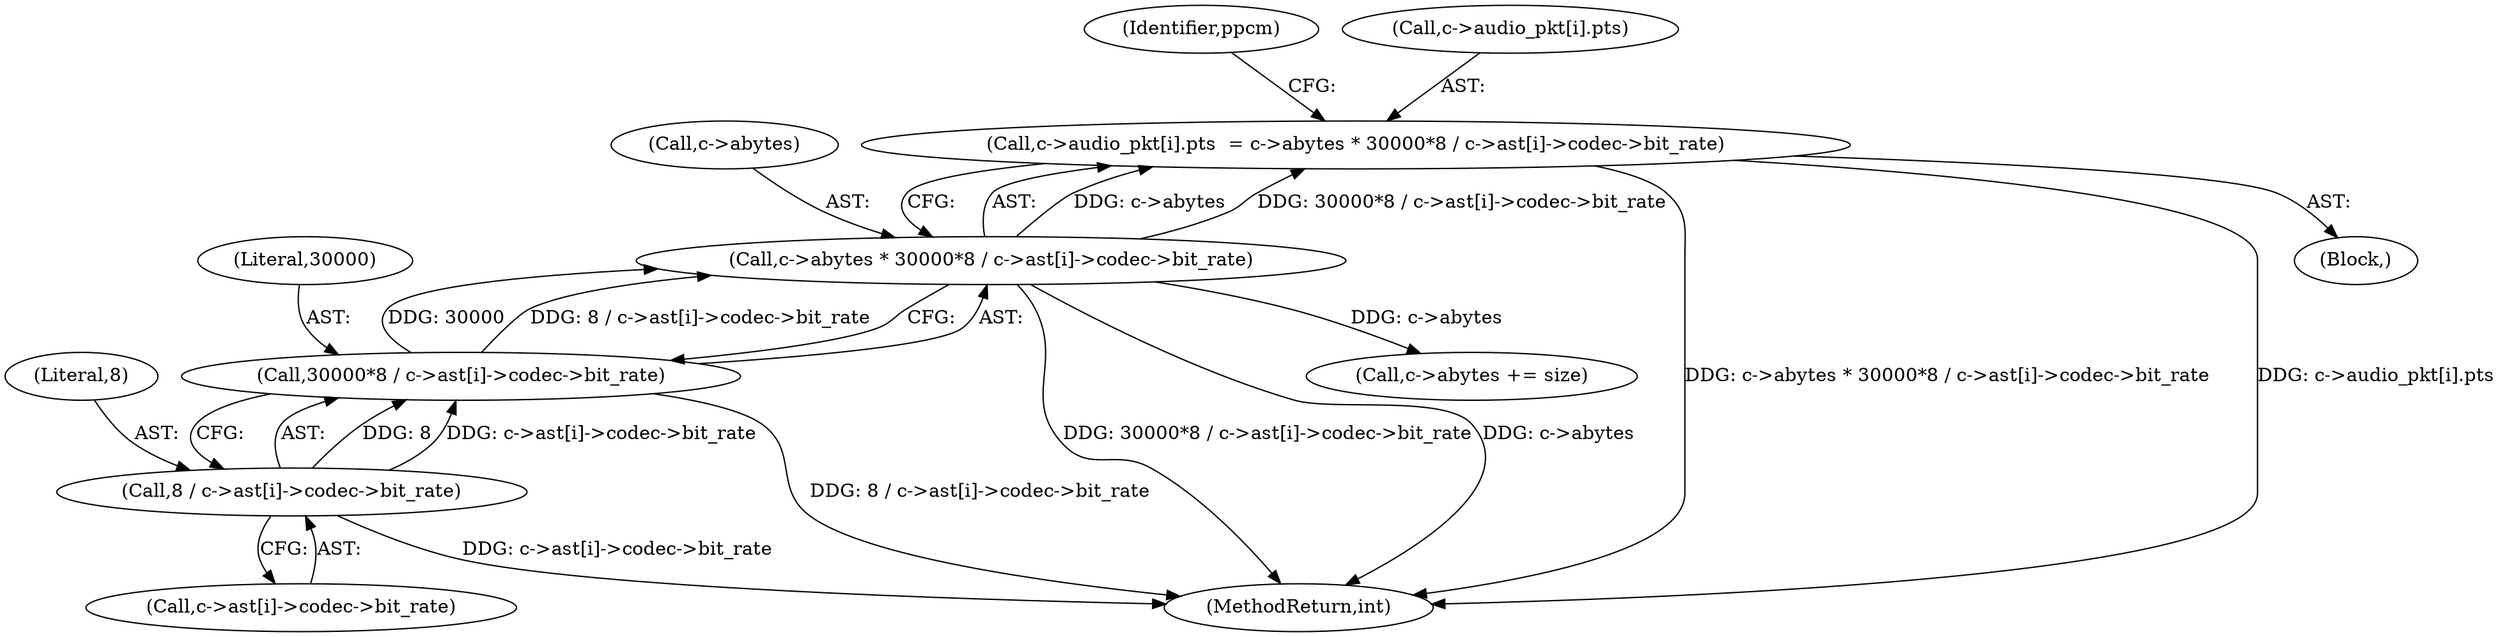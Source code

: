 digraph "0_libav_5a396bb3a66a61a68b80f2369d0249729bf85e04@array" {
"1000169" [label="(Call,c->audio_pkt[i].pts  = c->abytes * 30000*8 / c->ast[i]->codec->bit_rate)"];
"1000177" [label="(Call,c->abytes * 30000*8 / c->ast[i]->codec->bit_rate)"];
"1000181" [label="(Call,30000*8 / c->ast[i]->codec->bit_rate)"];
"1000183" [label="(Call,8 / c->ast[i]->codec->bit_rate)"];
"1000252" [label="(Call,c->abytes += size)"];
"1000177" [label="(Call,c->abytes * 30000*8 / c->ast[i]->codec->bit_rate)"];
"1000184" [label="(Literal,8)"];
"1000159" [label="(Block,)"];
"1000257" [label="(MethodReturn,int)"];
"1000181" [label="(Call,30000*8 / c->ast[i]->codec->bit_rate)"];
"1000196" [label="(Identifier,ppcm)"];
"1000183" [label="(Call,8 / c->ast[i]->codec->bit_rate)"];
"1000169" [label="(Call,c->audio_pkt[i].pts  = c->abytes * 30000*8 / c->ast[i]->codec->bit_rate)"];
"1000178" [label="(Call,c->abytes)"];
"1000182" [label="(Literal,30000)"];
"1000185" [label="(Call,c->ast[i]->codec->bit_rate)"];
"1000170" [label="(Call,c->audio_pkt[i].pts)"];
"1000169" -> "1000159"  [label="AST: "];
"1000169" -> "1000177"  [label="CFG: "];
"1000170" -> "1000169"  [label="AST: "];
"1000177" -> "1000169"  [label="AST: "];
"1000196" -> "1000169"  [label="CFG: "];
"1000169" -> "1000257"  [label="DDG: c->abytes * 30000*8 / c->ast[i]->codec->bit_rate"];
"1000169" -> "1000257"  [label="DDG: c->audio_pkt[i].pts"];
"1000177" -> "1000169"  [label="DDG: c->abytes"];
"1000177" -> "1000169"  [label="DDG: 30000*8 / c->ast[i]->codec->bit_rate"];
"1000177" -> "1000181"  [label="CFG: "];
"1000178" -> "1000177"  [label="AST: "];
"1000181" -> "1000177"  [label="AST: "];
"1000177" -> "1000257"  [label="DDG: 30000*8 / c->ast[i]->codec->bit_rate"];
"1000177" -> "1000257"  [label="DDG: c->abytes"];
"1000181" -> "1000177"  [label="DDG: 30000"];
"1000181" -> "1000177"  [label="DDG: 8 / c->ast[i]->codec->bit_rate"];
"1000177" -> "1000252"  [label="DDG: c->abytes"];
"1000181" -> "1000183"  [label="CFG: "];
"1000182" -> "1000181"  [label="AST: "];
"1000183" -> "1000181"  [label="AST: "];
"1000181" -> "1000257"  [label="DDG: 8 / c->ast[i]->codec->bit_rate"];
"1000183" -> "1000181"  [label="DDG: 8"];
"1000183" -> "1000181"  [label="DDG: c->ast[i]->codec->bit_rate"];
"1000183" -> "1000185"  [label="CFG: "];
"1000184" -> "1000183"  [label="AST: "];
"1000185" -> "1000183"  [label="AST: "];
"1000183" -> "1000257"  [label="DDG: c->ast[i]->codec->bit_rate"];
}
